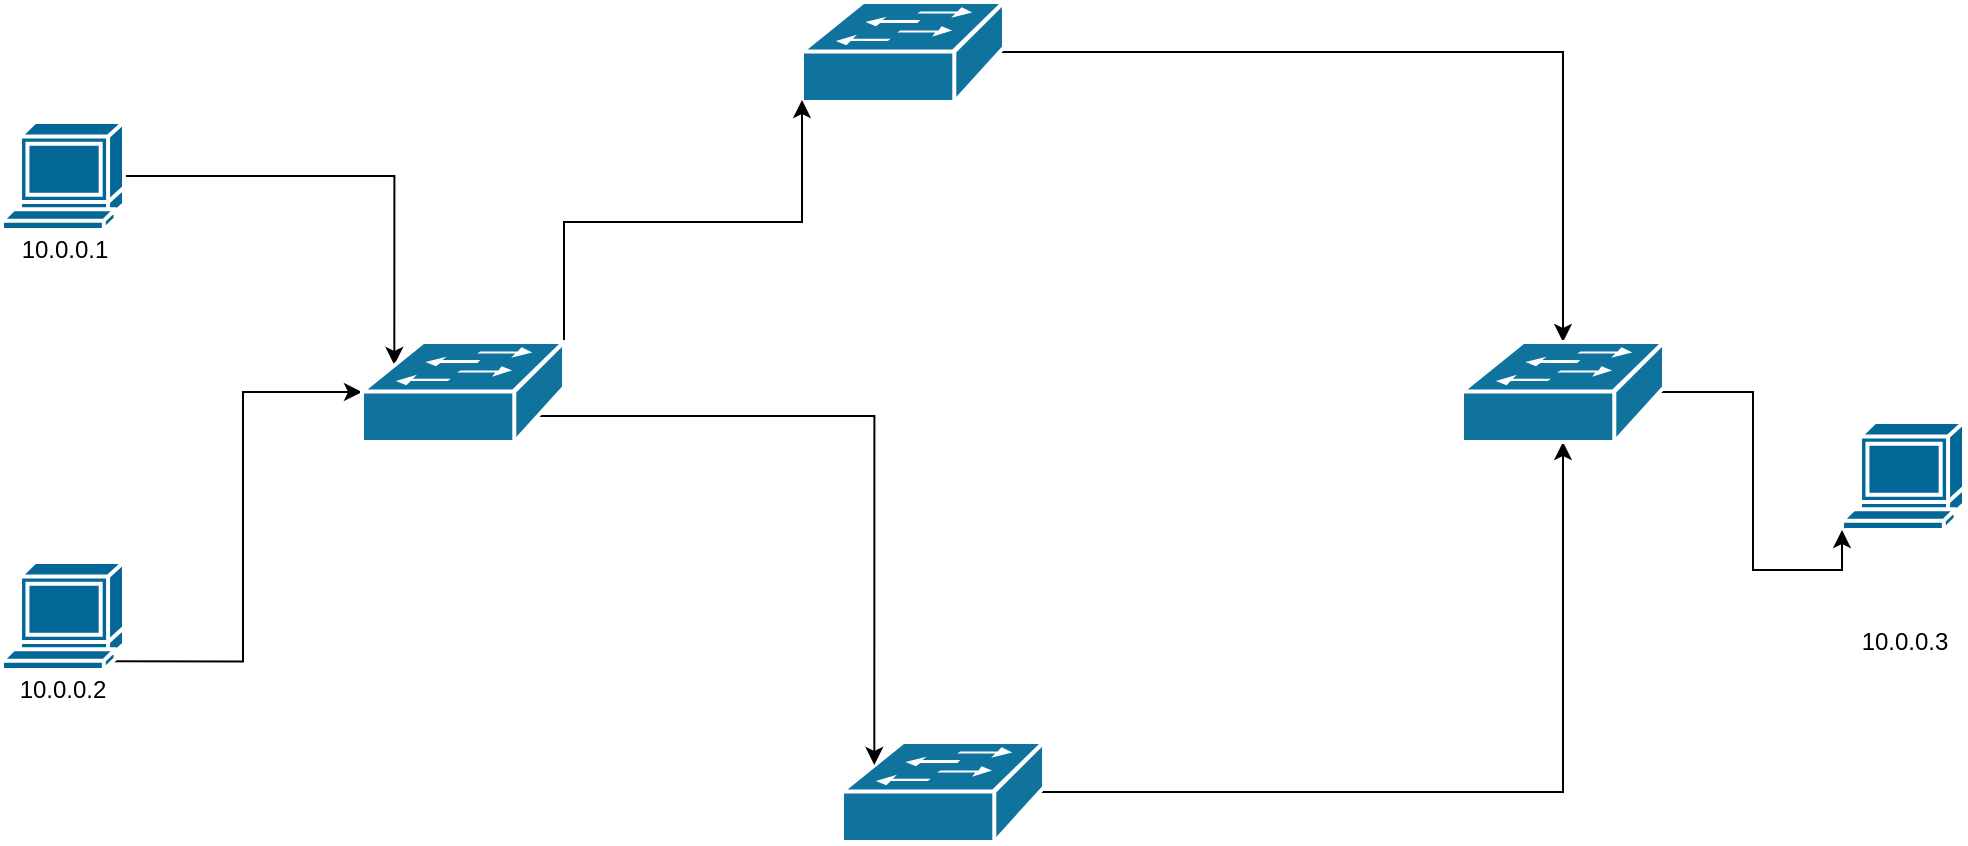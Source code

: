 <mxfile version="18.0.6" type="device"><diagram name="Page-1" id="c37626ed-c26b-45fb-9056-f9ebc6bb27b6"><mxGraphModel dx="868" dy="567" grid="1" gridSize="10" guides="1" tooltips="1" connect="1" arrows="1" fold="1" page="1" pageScale="1" pageWidth="1100" pageHeight="850" background="none" math="0" shadow="0"><root><mxCell id="0"/><mxCell id="1" parent="0"/><mxCell id="y8LniN3qiJCep_B4_cYf-12" style="edgeStyle=orthogonalEdgeStyle;rounded=0;orthogonalLoop=1;jettySize=auto;html=1;exitX=1;exitY=0.5;exitDx=0;exitDy=0;exitPerimeter=0;entryX=0.16;entryY=0.23;entryDx=0;entryDy=0;entryPerimeter=0;" parent="1" source="y8LniN3qiJCep_B4_cYf-1" target="y8LniN3qiJCep_B4_cYf-9" edge="1"><mxGeometry relative="1" as="geometry"/></mxCell><mxCell id="y8LniN3qiJCep_B4_cYf-1" value="" style="shape=mxgraph.cisco.computers_and_peripherals.terminal;sketch=0;html=1;pointerEvents=1;dashed=0;fillColor=#036897;strokeColor=#ffffff;strokeWidth=2;verticalLabelPosition=bottom;verticalAlign=top;align=center;outlineConnect=0;" parent="1" vertex="1"><mxGeometry x="80" y="100" width="61" height="54" as="geometry"/></mxCell><mxCell id="y8LniN3qiJCep_B4_cYf-13" style="edgeStyle=orthogonalEdgeStyle;rounded=0;orthogonalLoop=1;jettySize=auto;html=1;exitX=0.91;exitY=0.92;exitDx=0;exitDy=0;exitPerimeter=0;entryX=0;entryY=0.5;entryDx=0;entryDy=0;entryPerimeter=0;" parent="1" source="y8LniN3qiJCep_B4_cYf-2" target="y8LniN3qiJCep_B4_cYf-9" edge="1"><mxGeometry relative="1" as="geometry"/></mxCell><mxCell id="y8LniN3qiJCep_B4_cYf-2" value="" style="shape=mxgraph.cisco.computers_and_peripherals.terminal;sketch=0;html=1;pointerEvents=1;dashed=0;fillColor=#036897;strokeColor=#ffffff;strokeWidth=2;verticalLabelPosition=bottom;verticalAlign=top;align=center;outlineConnect=0;" parent="1" vertex="1"><mxGeometry x="80" y="320" width="61" height="54" as="geometry"/></mxCell><mxCell id="y8LniN3qiJCep_B4_cYf-3" value="" style="shape=mxgraph.cisco.computers_and_peripherals.terminal;sketch=0;html=1;pointerEvents=1;dashed=0;fillColor=#036897;strokeColor=#ffffff;strokeWidth=2;verticalLabelPosition=bottom;verticalAlign=top;align=center;outlineConnect=0;" parent="1" vertex="1"><mxGeometry x="1000" y="250" width="61" height="54" as="geometry"/></mxCell><mxCell id="y8LniN3qiJCep_B4_cYf-17" style="edgeStyle=orthogonalEdgeStyle;rounded=0;orthogonalLoop=1;jettySize=auto;html=1;exitX=0.98;exitY=0.5;exitDx=0;exitDy=0;exitPerimeter=0;entryX=0.5;entryY=0;entryDx=0;entryDy=0;entryPerimeter=0;" parent="1" source="y8LniN3qiJCep_B4_cYf-7" target="y8LniN3qiJCep_B4_cYf-10" edge="1"><mxGeometry relative="1" as="geometry"/></mxCell><mxCell id="y8LniN3qiJCep_B4_cYf-7" value="" style="shape=mxgraph.cisco.switches.workgroup_switch;html=1;dashed=0;fillColor=#10739E;strokeColor=#ffffff;strokeWidth=2;verticalLabelPosition=bottom;verticalAlign=top;fontFamily=Helvetica;fontSize=36;fontColor=#FFB366" parent="1" vertex="1"><mxGeometry x="480" y="40" width="101" height="50" as="geometry"/></mxCell><mxCell id="y8LniN3qiJCep_B4_cYf-16" style="edgeStyle=orthogonalEdgeStyle;rounded=0;orthogonalLoop=1;jettySize=auto;html=1;exitX=0.98;exitY=0.5;exitDx=0;exitDy=0;exitPerimeter=0;" parent="1" source="y8LniN3qiJCep_B4_cYf-8" target="y8LniN3qiJCep_B4_cYf-10" edge="1"><mxGeometry relative="1" as="geometry"/></mxCell><mxCell id="y8LniN3qiJCep_B4_cYf-8" value="" style="shape=mxgraph.cisco.switches.workgroup_switch;html=1;dashed=0;fillColor=#10739E;strokeColor=#ffffff;strokeWidth=2;verticalLabelPosition=bottom;verticalAlign=top;fontFamily=Helvetica;fontSize=36;fontColor=#FFB366" parent="1" vertex="1"><mxGeometry x="500" y="410" width="101" height="50" as="geometry"/></mxCell><mxCell id="y8LniN3qiJCep_B4_cYf-14" style="edgeStyle=orthogonalEdgeStyle;rounded=0;orthogonalLoop=1;jettySize=auto;html=1;exitX=1;exitY=0;exitDx=0;exitDy=0;exitPerimeter=0;entryX=0;entryY=0.98;entryDx=0;entryDy=0;entryPerimeter=0;" parent="1" source="y8LniN3qiJCep_B4_cYf-9" target="y8LniN3qiJCep_B4_cYf-7" edge="1"><mxGeometry relative="1" as="geometry"/></mxCell><mxCell id="y8LniN3qiJCep_B4_cYf-15" style="edgeStyle=orthogonalEdgeStyle;rounded=0;orthogonalLoop=1;jettySize=auto;html=1;exitX=0.87;exitY=0.74;exitDx=0;exitDy=0;exitPerimeter=0;entryX=0.16;entryY=0.23;entryDx=0;entryDy=0;entryPerimeter=0;" parent="1" source="y8LniN3qiJCep_B4_cYf-9" target="y8LniN3qiJCep_B4_cYf-8" edge="1"><mxGeometry relative="1" as="geometry"/></mxCell><mxCell id="y8LniN3qiJCep_B4_cYf-9" value="" style="shape=mxgraph.cisco.switches.workgroup_switch;html=1;dashed=0;fillColor=#10739E;strokeColor=#ffffff;strokeWidth=2;verticalLabelPosition=bottom;verticalAlign=top;fontFamily=Helvetica;fontSize=36;fontColor=#FFB366" parent="1" vertex="1"><mxGeometry x="260" y="210" width="101" height="50" as="geometry"/></mxCell><mxCell id="y8LniN3qiJCep_B4_cYf-18" style="edgeStyle=orthogonalEdgeStyle;rounded=0;orthogonalLoop=1;jettySize=auto;html=1;exitX=0.98;exitY=0.5;exitDx=0;exitDy=0;exitPerimeter=0;entryX=0;entryY=1;entryDx=0;entryDy=0;entryPerimeter=0;" parent="1" source="y8LniN3qiJCep_B4_cYf-10" target="y8LniN3qiJCep_B4_cYf-3" edge="1"><mxGeometry relative="1" as="geometry"/></mxCell><mxCell id="y8LniN3qiJCep_B4_cYf-10" value="" style="shape=mxgraph.cisco.switches.workgroup_switch;html=1;dashed=0;fillColor=#10739E;strokeColor=#ffffff;strokeWidth=2;verticalLabelPosition=bottom;verticalAlign=top;fontFamily=Helvetica;fontSize=36;fontColor=#FFB366" parent="1" vertex="1"><mxGeometry x="810" y="210" width="101" height="50" as="geometry"/></mxCell><mxCell id="bUjn1kgHcSkAk4muuEAp-1" value="10.0.0.1" style="text;html=1;align=center;verticalAlign=middle;resizable=0;points=[];autosize=1;strokeColor=none;fillColor=none;" vertex="1" parent="1"><mxGeometry x="80.5" y="154" width="60" height="20" as="geometry"/></mxCell><mxCell id="bUjn1kgHcSkAk4muuEAp-3" value="10.0.0.2" style="text;html=1;align=center;verticalAlign=middle;resizable=0;points=[];autosize=1;strokeColor=none;fillColor=none;" vertex="1" parent="1"><mxGeometry x="80" y="374" width="60" height="20" as="geometry"/></mxCell><mxCell id="bUjn1kgHcSkAk4muuEAp-4" value="10.0.0.3" style="text;html=1;align=center;verticalAlign=middle;resizable=0;points=[];autosize=1;strokeColor=none;fillColor=none;" vertex="1" parent="1"><mxGeometry x="1001" y="350" width="60" height="20" as="geometry"/></mxCell></root></mxGraphModel></diagram></mxfile>
